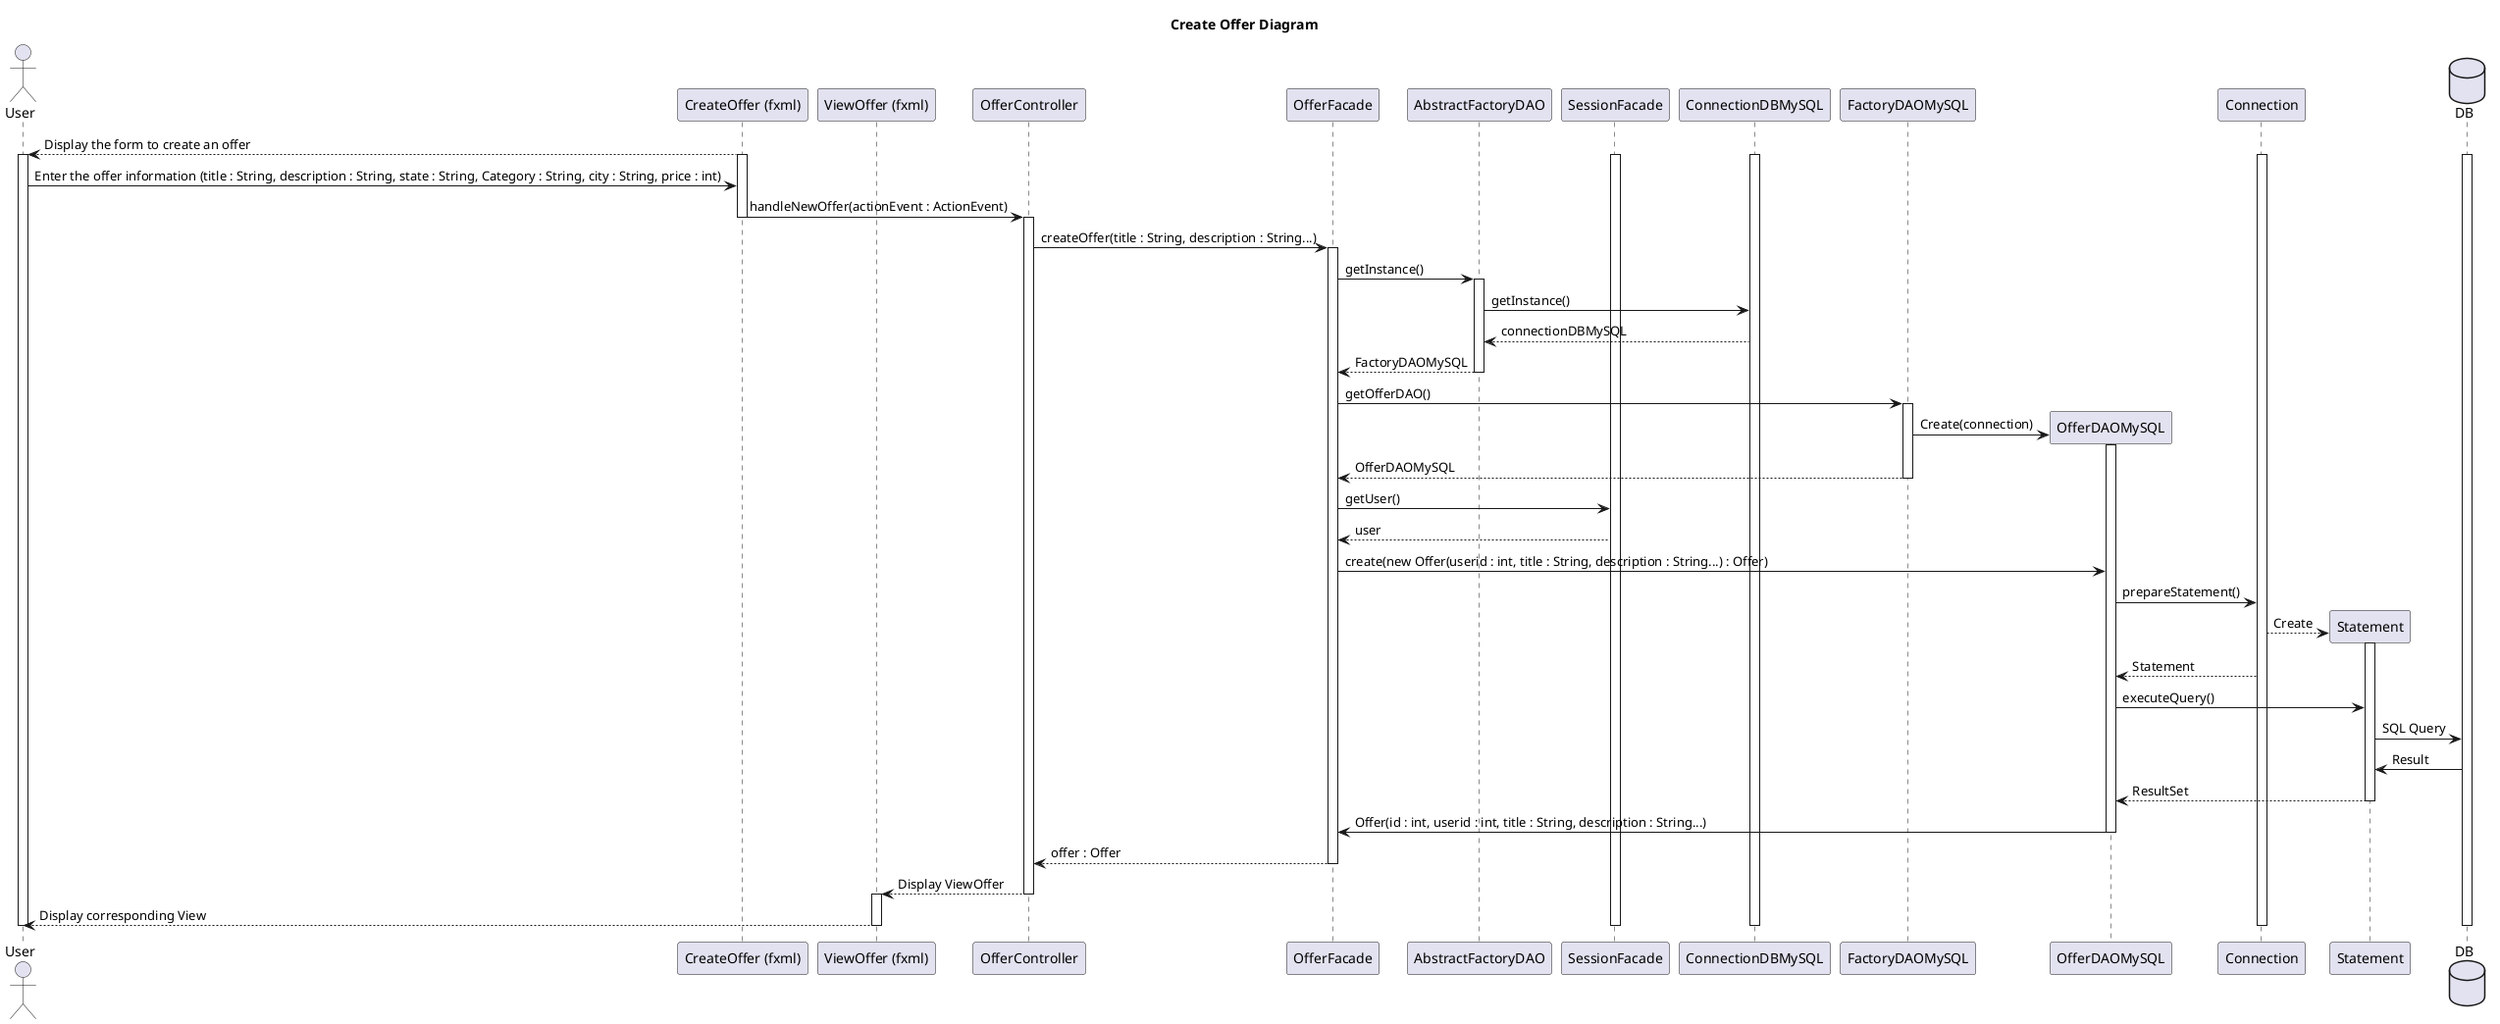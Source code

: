 @startuml
title Create Offer Diagram

actor User
participant "CreateOffer (fxml)"
participant "ViewOffer (fxml)"
participant OfferController
participant OfferFacade
participant AbstractFactoryDAO
participant SessionFacade
participant ConnectionDBMySQL
participant FactoryDAOMySQL
participant OfferDAOMySQL
participant Connection
participant Statement
database DB


"CreateOffer (fxml)"-->User: Display the form to create an offer

activate "CreateOffer (fxml)"
activate User
activate DB
activate Connection
activate ConnectionDBMySQL
activate SessionFacade



User->"CreateOffer (fxml)":Enter the offer information (title : String, description : String, state : String, Category : String, city : String, price : int)

"CreateOffer (fxml)"->OfferController: handleNewOffer(actionEvent : ActionEvent)

deactivate "CreateOffer (fxml)"

activate OfferController

OfferController->OfferFacade:createOffer(title : String, description : String...)

activate OfferFacade

OfferFacade->AbstractFactoryDAO:getInstance()

activate AbstractFactoryDAO

AbstractFactoryDAO -> ConnectionDBMySQL : getInstance()

AbstractFactoryDAO <-- ConnectionDBMySQL : connectionDBMySQL

AbstractFactoryDAO--> OfferFacade : FactoryDAOMySQL

deactivate AbstractFactoryDAO

OfferFacade -> FactoryDAOMySQL:getOfferDAO()

activate FactoryDAOMySQL

FactoryDAOMySQL->OfferDAOMySQL **:Create(connection)

activate OfferDAOMySQL

FactoryDAOMySQL-->OfferFacade:OfferDAOMySQL

deactivate FactoryDAOMySQL

OfferFacade->SessionFacade: getUser()

SessionFacade-->OfferFacade: user

OfferFacade->OfferDAOMySQL: create(new Offer(userid : int, title : String, description : String...) : Offer)

OfferDAOMySQL->Connection: prepareStatement()

Connection-->Statement **: Create

activate Statement

Connection-->OfferDAOMySQL: Statement

OfferDAOMySQL->Statement:executeQuery()

Statement->DB: SQL Query

DB->Statement:Result

Statement-->OfferDAOMySQL: ResultSet

deactivate Statement

OfferDAOMySQL->OfferFacade: Offer(id : int, userid : int, title : String, description : String...)

deactivate OfferDAOMySQL


OfferFacade-->OfferController: offer : Offer

deactivate OfferFacade

OfferController-->"ViewOffer (fxml)": Display ViewOffer

deactivate OfferController

activate "ViewOffer (fxml)"

"ViewOffer (fxml)"-->User: Display corresponding View

deactivate SessionFacade
deactivate "ViewOffer (fxml)"
deactivate DB
deactivate User
deactivate ConnectionDBMySQL
deactivate Connection

@enduml
